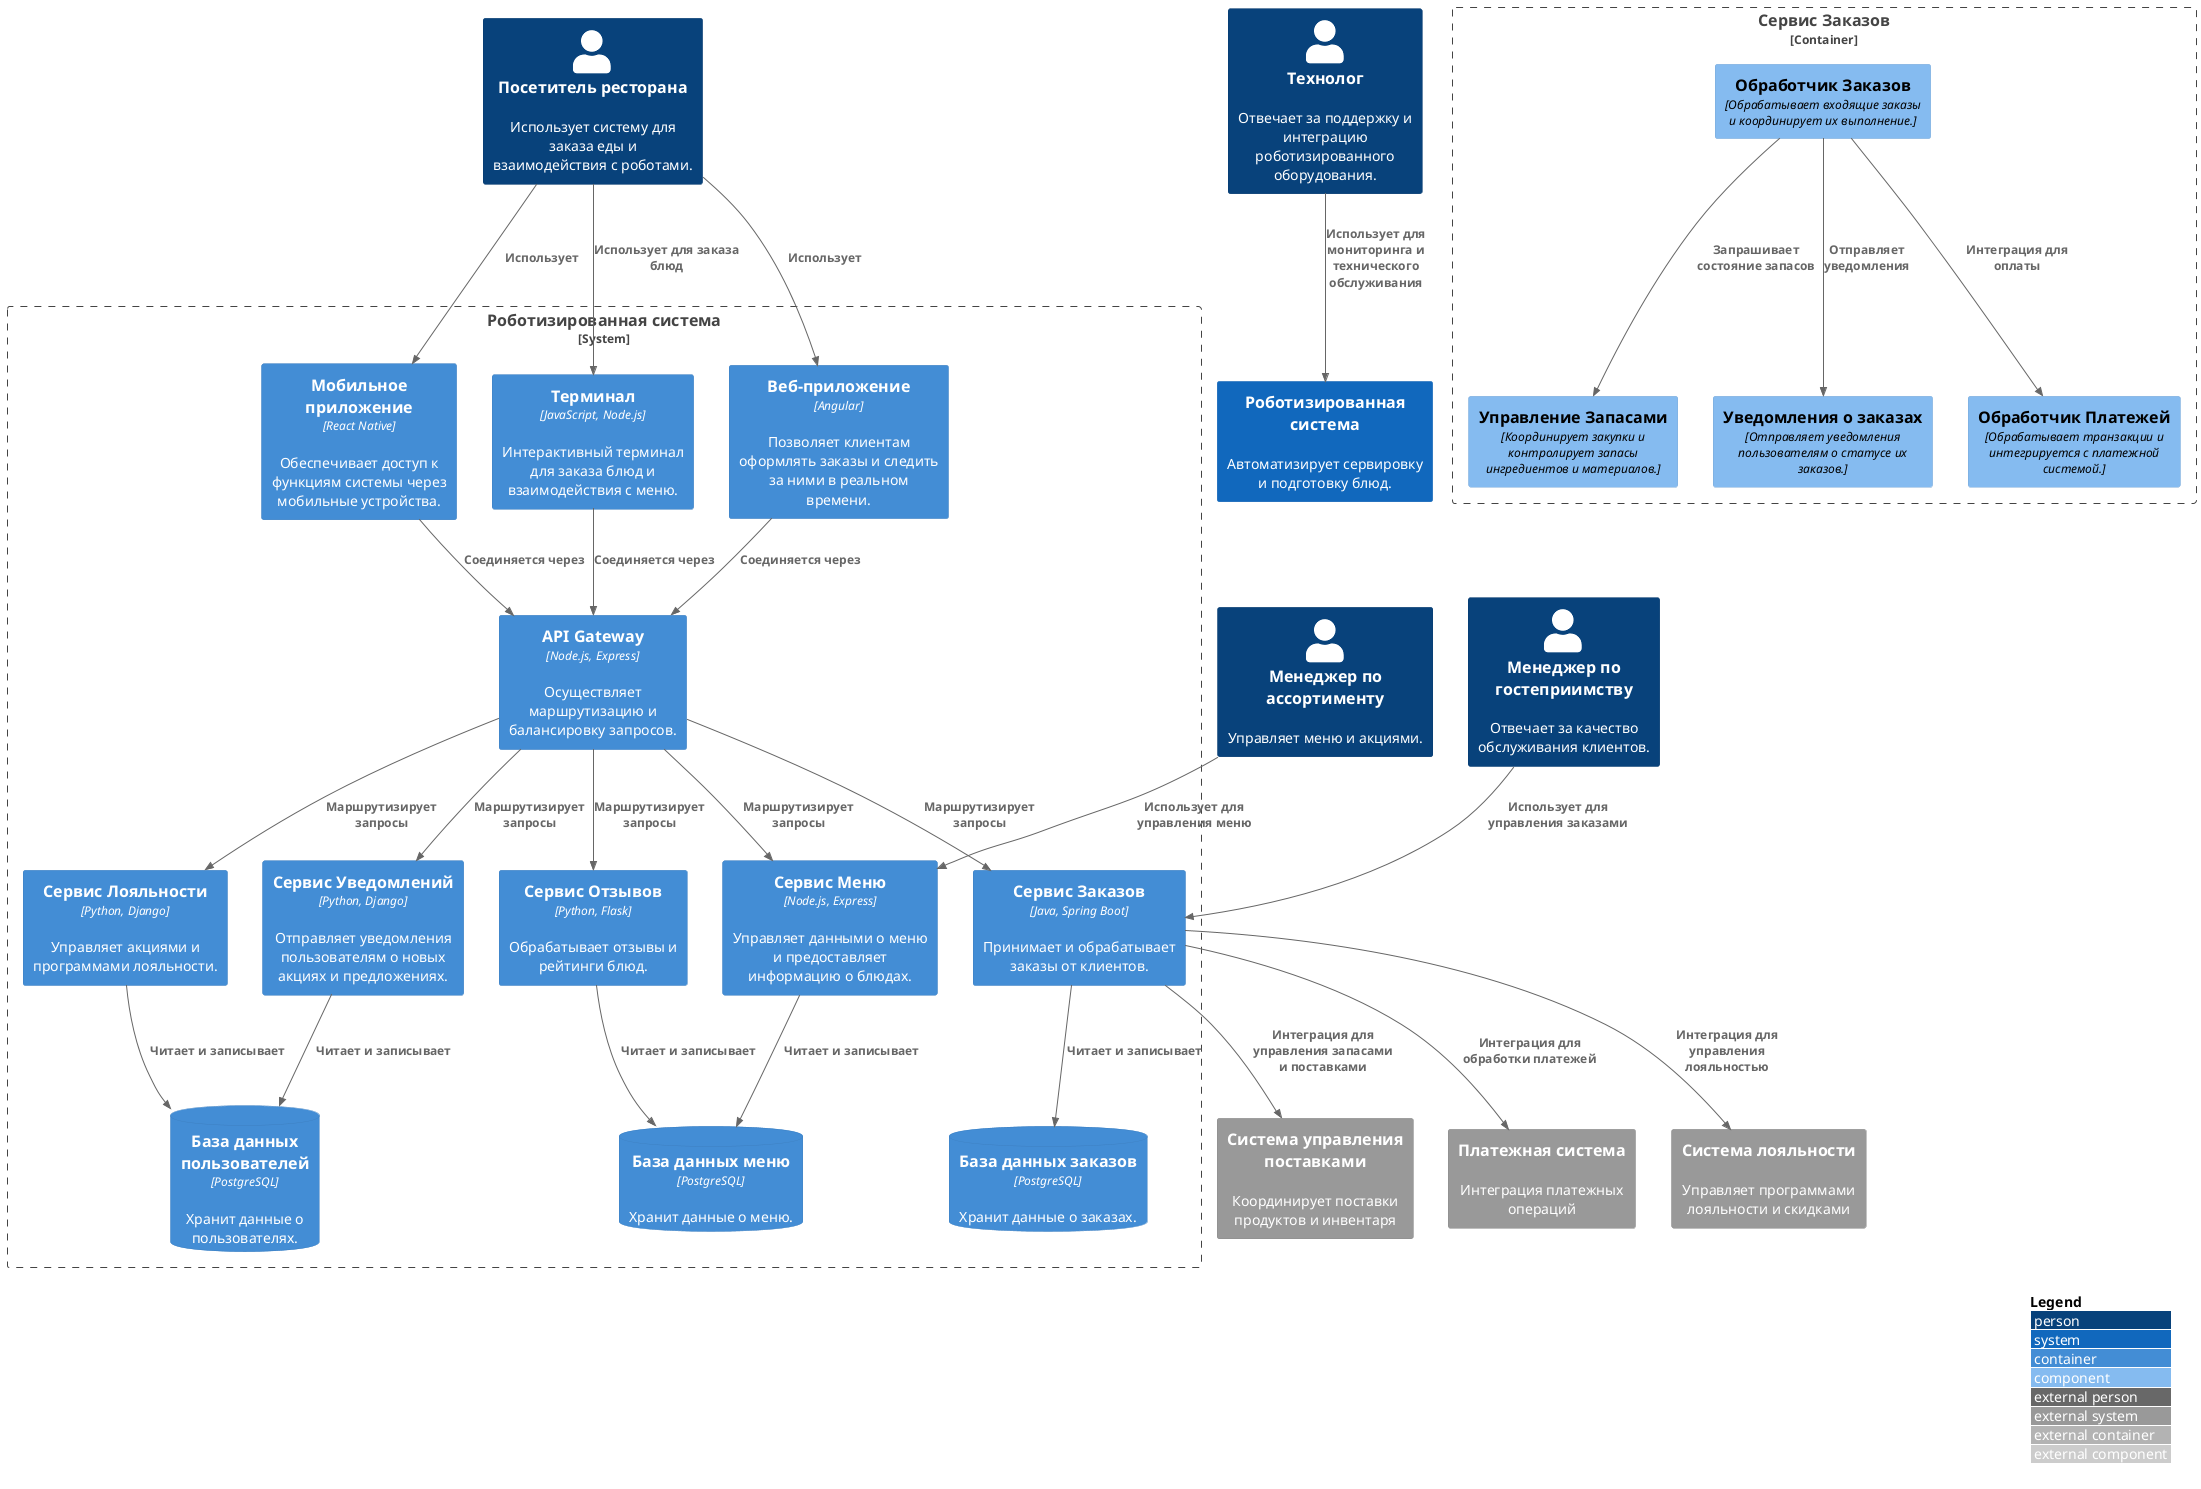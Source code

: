 ---
@startuml Detailed_C4_Model

!include <C4/C4_Context.puml>
!include <C4/C4_Container.puml>
!include <C4/C4_Component.puml>

' Контекстная диаграмма
LAYOUT_WITH_LEGEND()

Person(visitor, "Посетитель ресторана", "Использует систему для заказа еды и взаимодействия с роботами.")
Person(hospManager, "Менеджер по гостеприимству", "Отвечает за качество обслуживания клиентов.")
Person(assortmentManager, "Менеджер по ассортименту", "Управляет меню и акциями.")
Person(technologist, "Технолог", "Отвечает за поддержку и интеграцию роботизированного оборудования.")

System(robotics, "Роботизированная система", "Автоматизирует сервировку и подготовку блюд.")
System_Ext(paymentGateway, "Платежная система", "Интеграция платежных операций")
System_Ext(loyaltySystem, "Система лояльности", "Управляет программами лояльности и скидками")
System_Ext(supplyChainSystem, "Система управления поставками", "Координирует поставки продуктов и инвентаря")

' Контейнерная диаграмма
System_Boundary(c2, "Роботизированная система") {
    Container(webApp, "Веб-приложение", "Angular", "Позволяет клиентам оформлять заказы и следить за ними в реальном времени.")
    Container(mobileApp, "Мобильное приложение", "React Native", "Обеспечивает доступ к функциям системы через мобильные устройства.")
    Container(apiGateway, "API Gateway", "Node.js, Express", "Осуществляет маршрутизацию и балансировку запросов.")
    Container(orderService, "Сервис Заказов", "Java, Spring Boot", "Принимает и обрабатывает заказы от клиентов.")
    Container(loyaltyService, "Сервис Лояльности", "Python, Django", "Управляет акциями и программами лояльности.")
    Container(reviewService, "Сервис Отзывов", "Python, Flask", "Обрабатывает отзывы и рейтинги блюд.")
    ContainerDb(dbOrder, "База данных заказов", "PostgreSQL", "Хранит данные о заказах.")
    ContainerDb(dbUser, "База данных пользователей", "PostgreSQL", "Хранит данные о пользователях.")
    ContainerDb(dbMenu, "База данных меню", "PostgreSQL", "Хранит данные о меню.")
    Container(terminal, "Терминал", "JavaScript, Node.js", "Интерактивный терминал для заказа блюд и взаимодействия с меню.")
    Container(menuService, "Сервис Меню", "Node.js, Express", "Управляет данными о меню и предоставляет информацию о блюдах.")
    Container(notificationService, "Сервис Уведомлений", "Python, Django", "Отправляет уведомления пользователям о новых акциях и предложениях.")

    Rel(visitor, webApp, "Использует")
    Rel(visitor, mobileApp, "Использует")
    Rel(visitor, terminal, "Использует для заказа блюд")
    Rel(webApp, apiGateway, "Соединяется через")
    Rel(mobileApp, apiGateway, "Соединяется через")
    Rel(terminal, apiGateway, "Соединяется через")
    Rel(apiGateway, orderService, "Маршрутизирует запросы")
    Rel(apiGateway, loyaltyService, "Маршрутизирует запросы")
    Rel(apiGateway, reviewService, "Маршрутизирует запросы")
    Rel(apiGateway, menuService, "Маршрутизирует запросы")
    Rel(apiGateway, notificationService, "Маршрутизирует запросы")
    Rel(orderService, dbOrder, "Читает и записывает")
    Rel(loyaltyService, dbUser, "Читает и записывает")
    Rel(reviewService, dbMenu, "Читает и записывает")
    Rel(menuService, dbMenu, "Читает и записывает")
    Rel(notificationService, dbUser, "Читает и записывает")
}

' Компонентная диаграмма
Container_Boundary(c3, "Сервис Заказов") {
    Component(orderProcessing, "Обработчик Заказов", "Обрабатывает входящие заказы и координирует их выполнение.")
    Component(paymentProcessing, "Обработчик Платежей", "Обрабатывает транзакции и интегрируется с платежной системой.")
    Component(inventoryManagement, "Управление Запасами", "Координирует закупки и контролирует запасы ингредиентов и материалов.")
    Component(orderNotification, "Уведомления о заказах", "Отправляет уведомления пользователям о статусе их заказов.")

    Rel(orderProcessing, paymentProcessing, "Интеграция для оплаты")
    Rel(orderProcessing, inventoryManagement, "Запрашивает состояние запасов")
    Rel(orderProcessing, orderNotification, "Отправляет уведомления")
}

' Связи между системами и пользователями
Rel_D(hospManager, orderService, "Использует для управления заказами")
Rel_D(assortmentManager, menuService, "Использует для управления меню")
Rel_D(technologist, robotics, "Использует для мониторинга и технического обслуживания")

' Внешние интеграции
Rel_D(orderService, paymentGateway, "Интеграция для обработки платежей")
Rel_D(orderService, loyaltySystem, "Интеграция для управления лояльностью")
Rel_D(orderService, supplyChainSystem, "Интеграция для управления запасами и поставками")

@enduml
---
